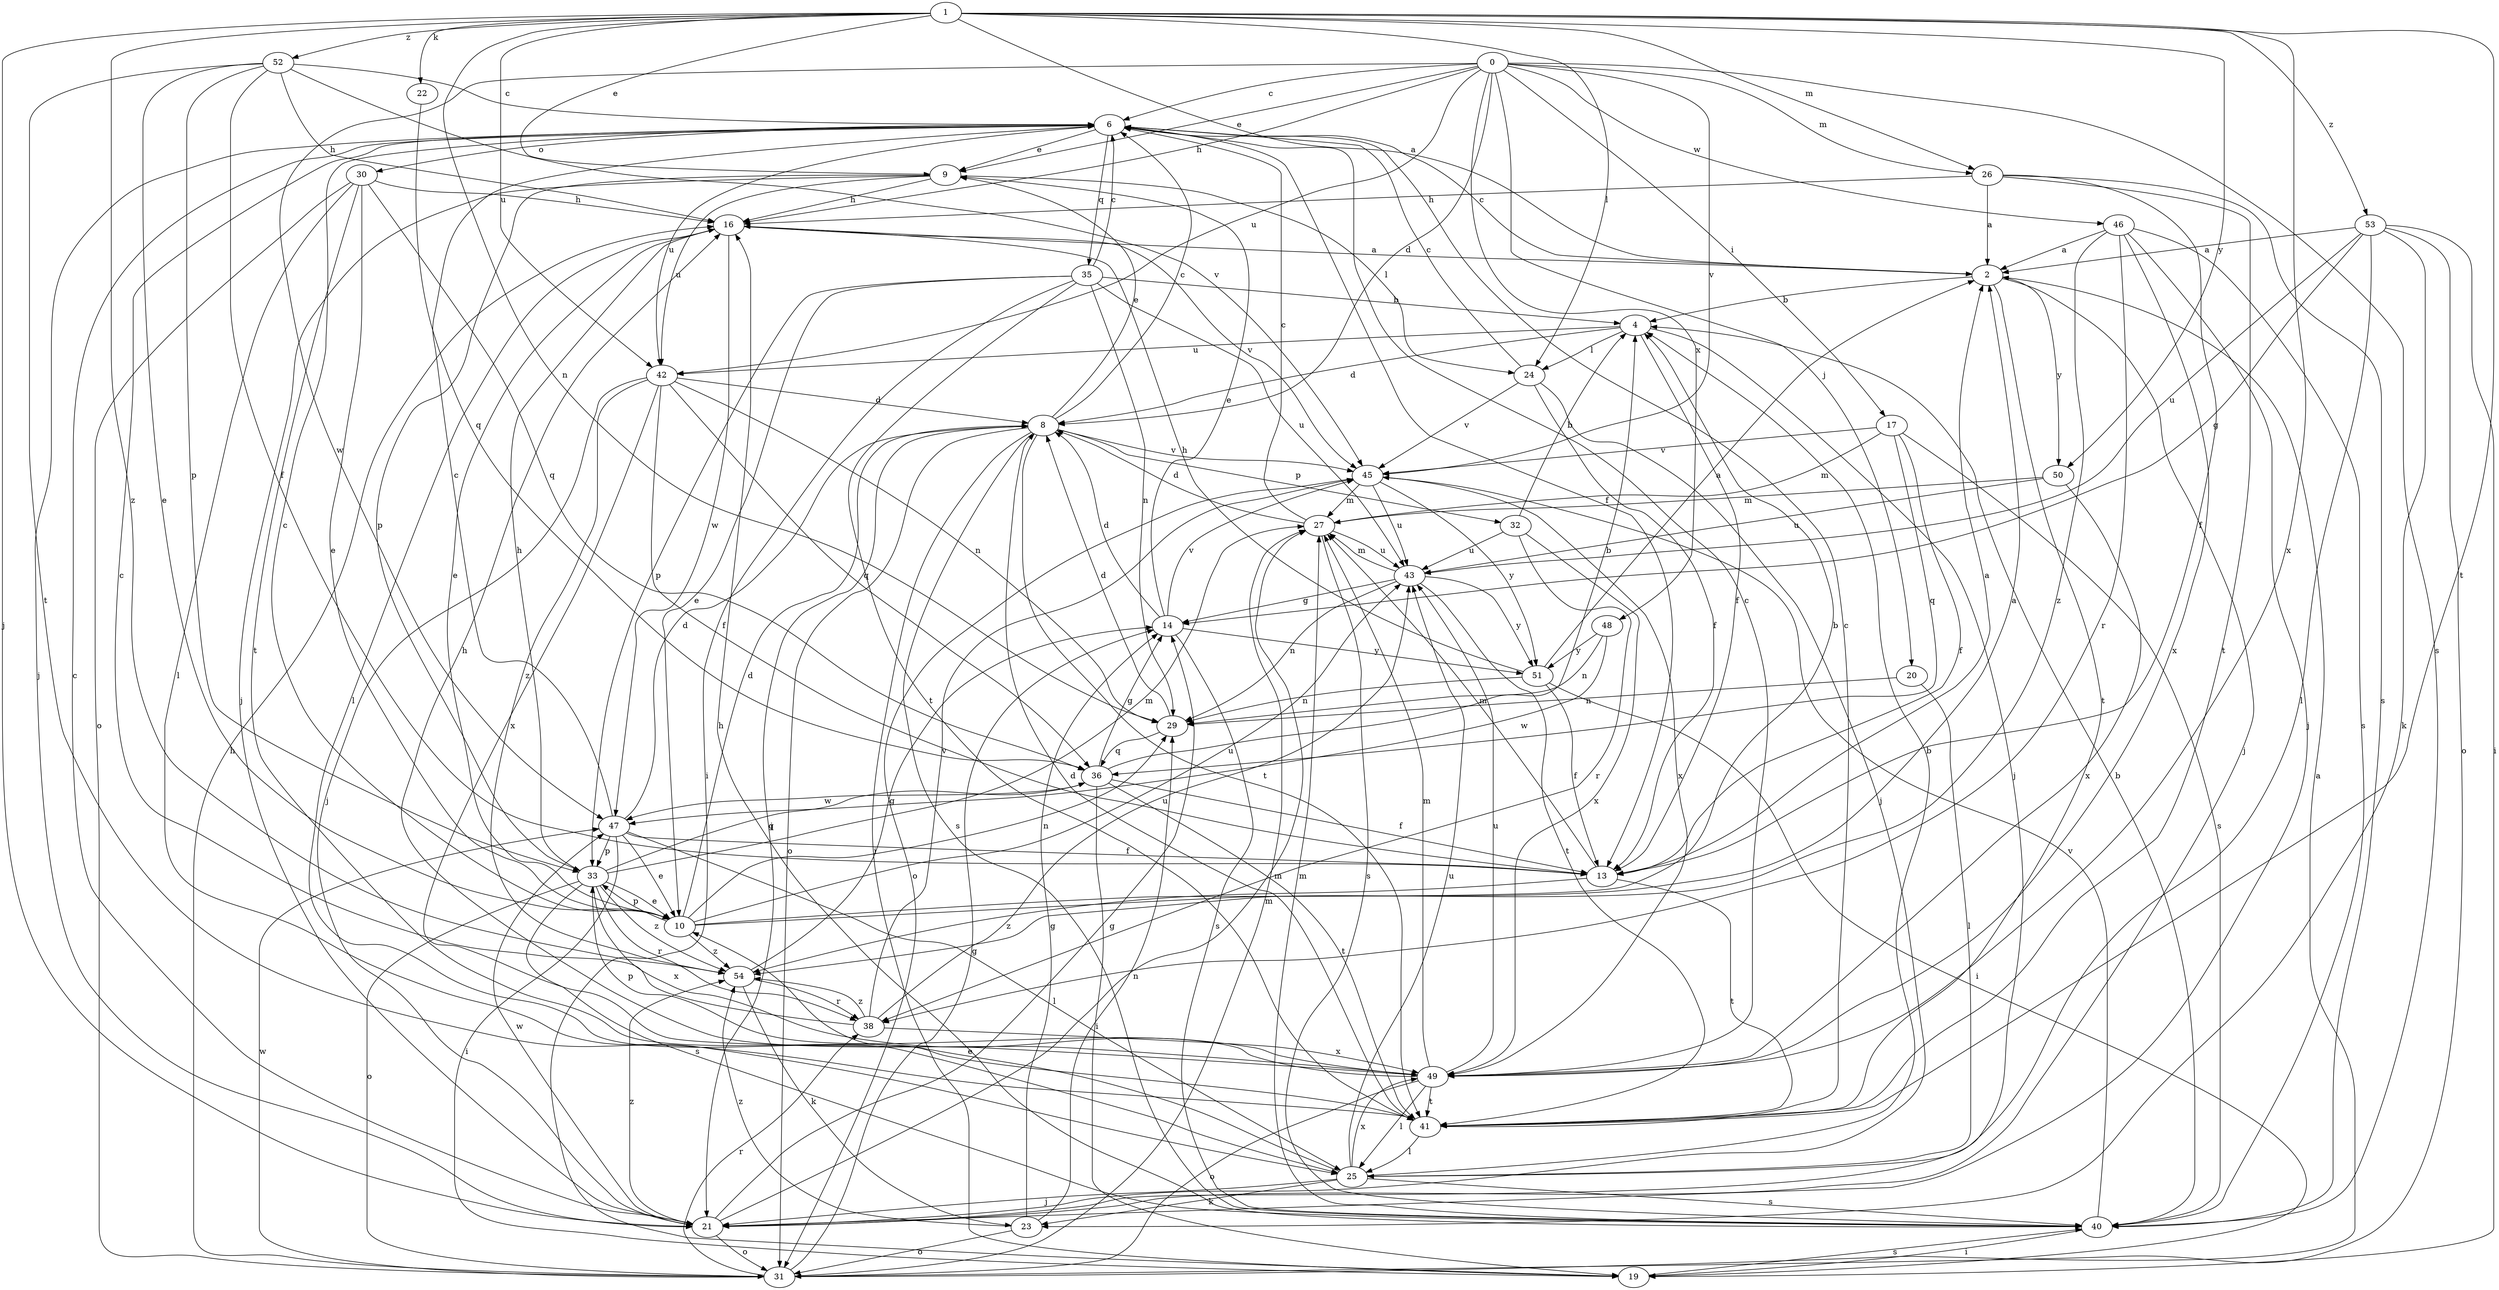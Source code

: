 strict digraph  {
0;
1;
2;
4;
6;
8;
9;
10;
13;
14;
16;
17;
19;
20;
21;
22;
23;
24;
25;
26;
27;
29;
30;
31;
32;
33;
35;
36;
38;
40;
41;
42;
43;
45;
46;
47;
48;
49;
50;
51;
52;
53;
54;
0 -> 6  [label=c];
0 -> 8  [label=d];
0 -> 9  [label=e];
0 -> 16  [label=h];
0 -> 17  [label=i];
0 -> 20  [label=j];
0 -> 26  [label=m];
0 -> 40  [label=s];
0 -> 42  [label=u];
0 -> 45  [label=v];
0 -> 46  [label=w];
0 -> 47  [label=w];
0 -> 48  [label=x];
1 -> 2  [label=a];
1 -> 9  [label=e];
1 -> 21  [label=j];
1 -> 22  [label=k];
1 -> 24  [label=l];
1 -> 26  [label=m];
1 -> 29  [label=n];
1 -> 41  [label=t];
1 -> 42  [label=u];
1 -> 49  [label=x];
1 -> 50  [label=y];
1 -> 52  [label=z];
1 -> 53  [label=z];
1 -> 54  [label=z];
2 -> 4  [label=b];
2 -> 6  [label=c];
2 -> 21  [label=j];
2 -> 41  [label=t];
2 -> 50  [label=y];
4 -> 8  [label=d];
4 -> 13  [label=f];
4 -> 21  [label=j];
4 -> 24  [label=l];
4 -> 42  [label=u];
6 -> 9  [label=e];
6 -> 13  [label=f];
6 -> 21  [label=j];
6 -> 30  [label=o];
6 -> 35  [label=q];
6 -> 42  [label=u];
8 -> 6  [label=c];
8 -> 9  [label=e];
8 -> 19  [label=i];
8 -> 21  [label=j];
8 -> 31  [label=o];
8 -> 32  [label=p];
8 -> 40  [label=s];
8 -> 41  [label=t];
8 -> 45  [label=v];
9 -> 16  [label=h];
9 -> 21  [label=j];
9 -> 24  [label=l];
9 -> 33  [label=p];
9 -> 42  [label=u];
10 -> 2  [label=a];
10 -> 4  [label=b];
10 -> 6  [label=c];
10 -> 8  [label=d];
10 -> 29  [label=n];
10 -> 33  [label=p];
10 -> 43  [label=u];
10 -> 54  [label=z];
13 -> 2  [label=a];
13 -> 27  [label=m];
13 -> 41  [label=t];
13 -> 54  [label=z];
14 -> 8  [label=d];
14 -> 9  [label=e];
14 -> 40  [label=s];
14 -> 45  [label=v];
14 -> 51  [label=y];
16 -> 2  [label=a];
16 -> 10  [label=e];
16 -> 25  [label=l];
16 -> 45  [label=v];
16 -> 47  [label=w];
17 -> 13  [label=f];
17 -> 27  [label=m];
17 -> 36  [label=q];
17 -> 40  [label=s];
17 -> 45  [label=v];
19 -> 40  [label=s];
20 -> 25  [label=l];
20 -> 29  [label=n];
21 -> 6  [label=c];
21 -> 14  [label=g];
21 -> 27  [label=m];
21 -> 31  [label=o];
21 -> 47  [label=w];
21 -> 54  [label=z];
22 -> 36  [label=q];
23 -> 14  [label=g];
23 -> 29  [label=n];
23 -> 31  [label=o];
23 -> 54  [label=z];
24 -> 6  [label=c];
24 -> 13  [label=f];
24 -> 21  [label=j];
24 -> 45  [label=v];
25 -> 4  [label=b];
25 -> 10  [label=e];
25 -> 21  [label=j];
25 -> 23  [label=k];
25 -> 40  [label=s];
25 -> 43  [label=u];
25 -> 49  [label=x];
26 -> 2  [label=a];
26 -> 13  [label=f];
26 -> 16  [label=h];
26 -> 40  [label=s];
26 -> 41  [label=t];
27 -> 6  [label=c];
27 -> 8  [label=d];
27 -> 40  [label=s];
27 -> 43  [label=u];
29 -> 8  [label=d];
29 -> 36  [label=q];
30 -> 10  [label=e];
30 -> 16  [label=h];
30 -> 25  [label=l];
30 -> 31  [label=o];
30 -> 36  [label=q];
30 -> 41  [label=t];
31 -> 2  [label=a];
31 -> 14  [label=g];
31 -> 16  [label=h];
31 -> 27  [label=m];
31 -> 38  [label=r];
31 -> 47  [label=w];
32 -> 4  [label=b];
32 -> 38  [label=r];
32 -> 43  [label=u];
32 -> 49  [label=x];
33 -> 10  [label=e];
33 -> 16  [label=h];
33 -> 27  [label=m];
33 -> 31  [label=o];
33 -> 36  [label=q];
33 -> 38  [label=r];
33 -> 40  [label=s];
33 -> 49  [label=x];
33 -> 54  [label=z];
35 -> 4  [label=b];
35 -> 6  [label=c];
35 -> 10  [label=e];
35 -> 19  [label=i];
35 -> 29  [label=n];
35 -> 33  [label=p];
35 -> 41  [label=t];
35 -> 43  [label=u];
36 -> 4  [label=b];
36 -> 13  [label=f];
36 -> 14  [label=g];
36 -> 19  [label=i];
36 -> 41  [label=t];
36 -> 47  [label=w];
38 -> 6  [label=c];
38 -> 43  [label=u];
38 -> 45  [label=v];
38 -> 49  [label=x];
38 -> 54  [label=z];
40 -> 4  [label=b];
40 -> 16  [label=h];
40 -> 19  [label=i];
40 -> 27  [label=m];
40 -> 45  [label=v];
41 -> 6  [label=c];
41 -> 8  [label=d];
41 -> 25  [label=l];
42 -> 8  [label=d];
42 -> 13  [label=f];
42 -> 21  [label=j];
42 -> 29  [label=n];
42 -> 36  [label=q];
42 -> 49  [label=x];
42 -> 54  [label=z];
43 -> 14  [label=g];
43 -> 27  [label=m];
43 -> 29  [label=n];
43 -> 41  [label=t];
43 -> 51  [label=y];
45 -> 27  [label=m];
45 -> 31  [label=o];
45 -> 43  [label=u];
45 -> 49  [label=x];
45 -> 51  [label=y];
46 -> 2  [label=a];
46 -> 21  [label=j];
46 -> 38  [label=r];
46 -> 40  [label=s];
46 -> 49  [label=x];
46 -> 54  [label=z];
47 -> 6  [label=c];
47 -> 8  [label=d];
47 -> 10  [label=e];
47 -> 13  [label=f];
47 -> 19  [label=i];
47 -> 25  [label=l];
47 -> 33  [label=p];
48 -> 29  [label=n];
48 -> 47  [label=w];
48 -> 51  [label=y];
49 -> 6  [label=c];
49 -> 16  [label=h];
49 -> 25  [label=l];
49 -> 27  [label=m];
49 -> 31  [label=o];
49 -> 33  [label=p];
49 -> 41  [label=t];
49 -> 43  [label=u];
50 -> 27  [label=m];
50 -> 43  [label=u];
50 -> 49  [label=x];
51 -> 2  [label=a];
51 -> 13  [label=f];
51 -> 16  [label=h];
51 -> 19  [label=i];
51 -> 29  [label=n];
52 -> 6  [label=c];
52 -> 10  [label=e];
52 -> 13  [label=f];
52 -> 16  [label=h];
52 -> 33  [label=p];
52 -> 41  [label=t];
52 -> 45  [label=v];
53 -> 2  [label=a];
53 -> 14  [label=g];
53 -> 19  [label=i];
53 -> 23  [label=k];
53 -> 25  [label=l];
53 -> 31  [label=o];
53 -> 43  [label=u];
54 -> 14  [label=g];
54 -> 23  [label=k];
54 -> 38  [label=r];
}
